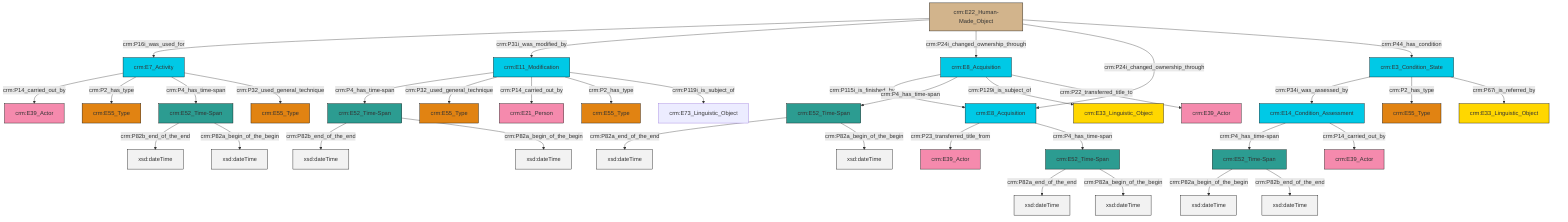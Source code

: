 graph TD
classDef Literal fill:#f2f2f2,stroke:#000000;
classDef CRM_Entity fill:#FFFFFF,stroke:#000000;
classDef Temporal_Entity fill:#00C9E6, stroke:#000000;
classDef Type fill:#E18312, stroke:#000000;
classDef Time-Span fill:#2C9C91, stroke:#000000;
classDef Appellation fill:#FFEB7F, stroke:#000000;
classDef Place fill:#008836, stroke:#000000;
classDef Persistent_Item fill:#B266B2, stroke:#000000;
classDef Conceptual_Object fill:#FFD700, stroke:#000000;
classDef Physical_Thing fill:#D2B48C, stroke:#000000;
classDef Actor fill:#f58aad, stroke:#000000;
classDef PC_Classes fill:#4ce600, stroke:#000000;
classDef Multi fill:#cccccc,stroke:#000000;

0["crm:E11_Modification"]:::Temporal_Entity -->|crm:P4_has_time-span| 1["crm:E52_Time-Span"]:::Time-Span
2["crm:E8_Acquisition"]:::Temporal_Entity -->|crm:P115i_is_finished_by| 3["crm:E8_Acquisition"]:::Temporal_Entity
4["crm:E52_Time-Span"]:::Time-Span -->|crm:P82a_end_of_the_end| 5[xsd:dateTime]:::Literal
3["crm:E8_Acquisition"]:::Temporal_Entity -->|crm:P23_transferred_title_from| 6["crm:E39_Actor"]:::Actor
19["crm:E22_Human-Made_Object"]:::Physical_Thing -->|crm:P16i_was_used_for| 20["crm:E7_Activity"]:::Temporal_Entity
19["crm:E22_Human-Made_Object"]:::Physical_Thing -->|crm:P31i_was_modified_by| 0["crm:E11_Modification"]:::Temporal_Entity
20["crm:E7_Activity"]:::Temporal_Entity -->|crm:P14_carried_out_by| 21["crm:E39_Actor"]:::Actor
7["crm:E52_Time-Span"]:::Time-Span -->|crm:P82a_begin_of_the_begin| 22[xsd:dateTime]:::Literal
19["crm:E22_Human-Made_Object"]:::Physical_Thing -->|crm:P24i_changed_ownership_through| 2["crm:E8_Acquisition"]:::Temporal_Entity
19["crm:E22_Human-Made_Object"]:::Physical_Thing -->|crm:P24i_changed_ownership_through| 3["crm:E8_Acquisition"]:::Temporal_Entity
3["crm:E8_Acquisition"]:::Temporal_Entity -->|crm:P4_has_time-span| 23["crm:E52_Time-Span"]:::Time-Span
24["crm:E52_Time-Span"]:::Time-Span -->|crm:P82b_end_of_the_end| 25[xsd:dateTime]:::Literal
7["crm:E52_Time-Span"]:::Time-Span -->|crm:P82b_end_of_the_end| 26[xsd:dateTime]:::Literal
28["crm:E3_Condition_State"]:::Temporal_Entity -->|crm:P34i_was_assessed_by| 17["crm:E14_Condition_Assessment"]:::Temporal_Entity
20["crm:E7_Activity"]:::Temporal_Entity -->|crm:P2_has_type| 29["crm:E55_Type"]:::Type
0["crm:E11_Modification"]:::Temporal_Entity -->|crm:P32_used_general_technique| 33["crm:E55_Type"]:::Type
28["crm:E3_Condition_State"]:::Temporal_Entity -->|crm:P2_has_type| 11["crm:E55_Type"]:::Type
0["crm:E11_Modification"]:::Temporal_Entity -->|crm:P14_carried_out_by| 30["crm:E21_Person"]:::Actor
2["crm:E8_Acquisition"]:::Temporal_Entity -->|crm:P4_has_time-span| 4["crm:E52_Time-Span"]:::Time-Span
23["crm:E52_Time-Span"]:::Time-Span -->|crm:P82a_end_of_the_end| 43[xsd:dateTime]:::Literal
23["crm:E52_Time-Span"]:::Time-Span -->|crm:P82a_begin_of_the_begin| 44[xsd:dateTime]:::Literal
2["crm:E8_Acquisition"]:::Temporal_Entity -->|crm:P129i_is_subject_of| 45["crm:E33_Linguistic_Object"]:::Conceptual_Object
20["crm:E7_Activity"]:::Temporal_Entity -->|crm:P4_has_time-span| 24["crm:E52_Time-Span"]:::Time-Span
17["crm:E14_Condition_Assessment"]:::Temporal_Entity -->|crm:P4_has_time-span| 7["crm:E52_Time-Span"]:::Time-Span
24["crm:E52_Time-Span"]:::Time-Span -->|crm:P82a_begin_of_the_begin| 52[xsd:dateTime]:::Literal
28["crm:E3_Condition_State"]:::Temporal_Entity -->|crm:P67i_is_referred_by| 39["crm:E33_Linguistic_Object"]:::Conceptual_Object
4["crm:E52_Time-Span"]:::Time-Span -->|crm:P82a_begin_of_the_begin| 53[xsd:dateTime]:::Literal
0["crm:E11_Modification"]:::Temporal_Entity -->|crm:P2_has_type| 9["crm:E55_Type"]:::Type
19["crm:E22_Human-Made_Object"]:::Physical_Thing -->|crm:P44_has_condition| 28["crm:E3_Condition_State"]:::Temporal_Entity
17["crm:E14_Condition_Assessment"]:::Temporal_Entity -->|crm:P14_carried_out_by| 13["crm:E39_Actor"]:::Actor
1["crm:E52_Time-Span"]:::Time-Span -->|crm:P82b_end_of_the_end| 57[xsd:dateTime]:::Literal
20["crm:E7_Activity"]:::Temporal_Entity -->|crm:P32_used_general_technique| 15["crm:E55_Type"]:::Type
2["crm:E8_Acquisition"]:::Temporal_Entity -->|crm:P22_transferred_title_to| 55["crm:E39_Actor"]:::Actor
1["crm:E52_Time-Span"]:::Time-Span -->|crm:P82a_begin_of_the_begin| 59[xsd:dateTime]:::Literal
0["crm:E11_Modification"]:::Temporal_Entity -->|crm:P119i_is_subject_of| 36["crm:E73_Linguistic_Object"]:::Default